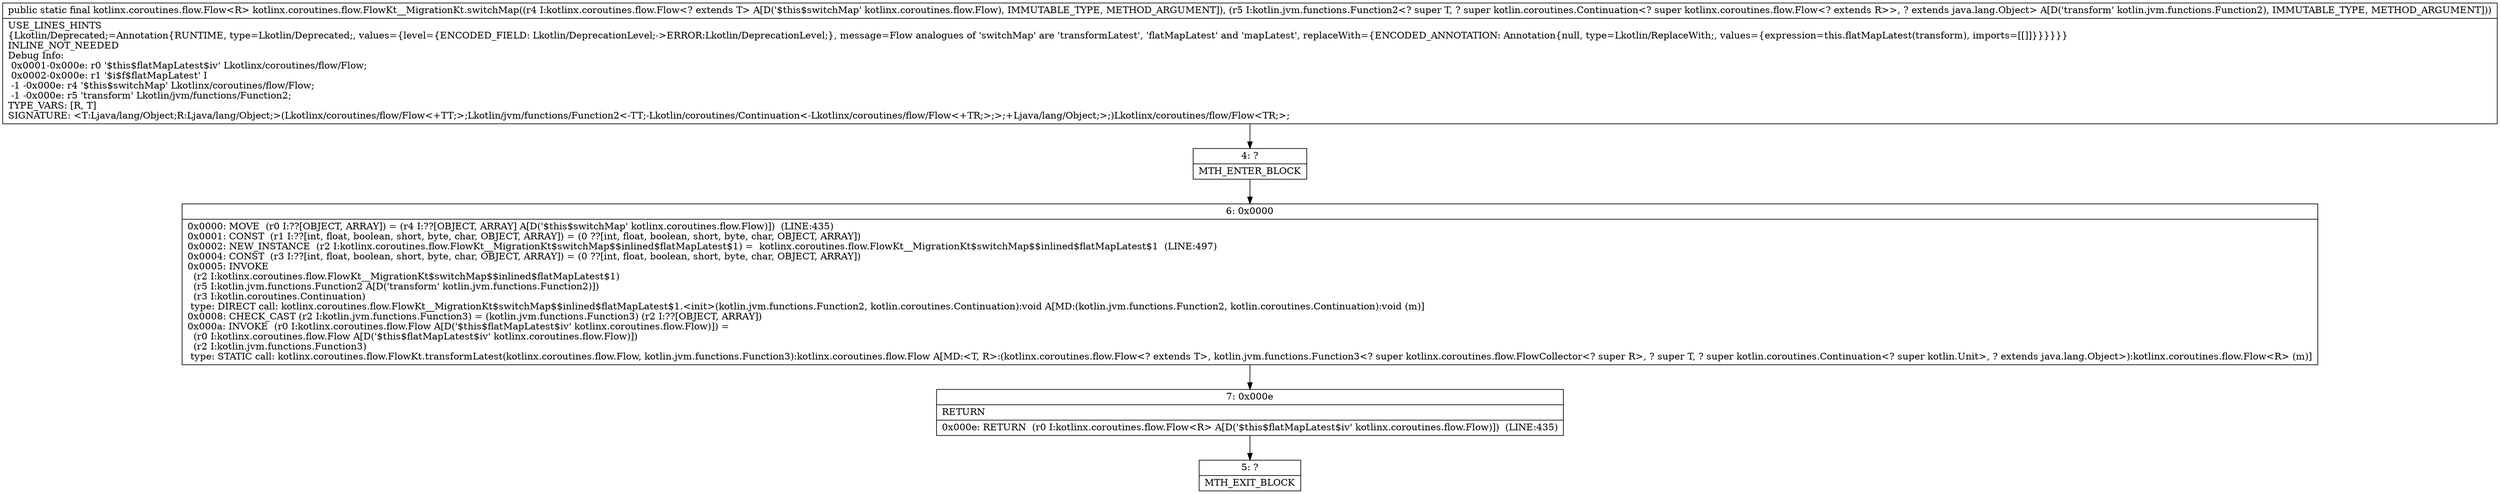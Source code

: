 digraph "CFG forkotlinx.coroutines.flow.FlowKt__MigrationKt.switchMap(Lkotlinx\/coroutines\/flow\/Flow;Lkotlin\/jvm\/functions\/Function2;)Lkotlinx\/coroutines\/flow\/Flow;" {
Node_4 [shape=record,label="{4\:\ ?|MTH_ENTER_BLOCK\l}"];
Node_6 [shape=record,label="{6\:\ 0x0000|0x0000: MOVE  (r0 I:??[OBJECT, ARRAY]) = (r4 I:??[OBJECT, ARRAY] A[D('$this$switchMap' kotlinx.coroutines.flow.Flow)])  (LINE:435)\l0x0001: CONST  (r1 I:??[int, float, boolean, short, byte, char, OBJECT, ARRAY]) = (0 ??[int, float, boolean, short, byte, char, OBJECT, ARRAY]) \l0x0002: NEW_INSTANCE  (r2 I:kotlinx.coroutines.flow.FlowKt__MigrationKt$switchMap$$inlined$flatMapLatest$1) =  kotlinx.coroutines.flow.FlowKt__MigrationKt$switchMap$$inlined$flatMapLatest$1  (LINE:497)\l0x0004: CONST  (r3 I:??[int, float, boolean, short, byte, char, OBJECT, ARRAY]) = (0 ??[int, float, boolean, short, byte, char, OBJECT, ARRAY]) \l0x0005: INVOKE  \l  (r2 I:kotlinx.coroutines.flow.FlowKt__MigrationKt$switchMap$$inlined$flatMapLatest$1)\l  (r5 I:kotlin.jvm.functions.Function2 A[D('transform' kotlin.jvm.functions.Function2)])\l  (r3 I:kotlin.coroutines.Continuation)\l type: DIRECT call: kotlinx.coroutines.flow.FlowKt__MigrationKt$switchMap$$inlined$flatMapLatest$1.\<init\>(kotlin.jvm.functions.Function2, kotlin.coroutines.Continuation):void A[MD:(kotlin.jvm.functions.Function2, kotlin.coroutines.Continuation):void (m)]\l0x0008: CHECK_CAST (r2 I:kotlin.jvm.functions.Function3) = (kotlin.jvm.functions.Function3) (r2 I:??[OBJECT, ARRAY]) \l0x000a: INVOKE  (r0 I:kotlinx.coroutines.flow.Flow A[D('$this$flatMapLatest$iv' kotlinx.coroutines.flow.Flow)]) = \l  (r0 I:kotlinx.coroutines.flow.Flow A[D('$this$flatMapLatest$iv' kotlinx.coroutines.flow.Flow)])\l  (r2 I:kotlin.jvm.functions.Function3)\l type: STATIC call: kotlinx.coroutines.flow.FlowKt.transformLatest(kotlinx.coroutines.flow.Flow, kotlin.jvm.functions.Function3):kotlinx.coroutines.flow.Flow A[MD:\<T, R\>:(kotlinx.coroutines.flow.Flow\<? extends T\>, kotlin.jvm.functions.Function3\<? super kotlinx.coroutines.flow.FlowCollector\<? super R\>, ? super T, ? super kotlin.coroutines.Continuation\<? super kotlin.Unit\>, ? extends java.lang.Object\>):kotlinx.coroutines.flow.Flow\<R\> (m)]\l}"];
Node_7 [shape=record,label="{7\:\ 0x000e|RETURN\l|0x000e: RETURN  (r0 I:kotlinx.coroutines.flow.Flow\<R\> A[D('$this$flatMapLatest$iv' kotlinx.coroutines.flow.Flow)])  (LINE:435)\l}"];
Node_5 [shape=record,label="{5\:\ ?|MTH_EXIT_BLOCK\l}"];
MethodNode[shape=record,label="{public static final kotlinx.coroutines.flow.Flow\<R\> kotlinx.coroutines.flow.FlowKt__MigrationKt.switchMap((r4 I:kotlinx.coroutines.flow.Flow\<? extends T\> A[D('$this$switchMap' kotlinx.coroutines.flow.Flow), IMMUTABLE_TYPE, METHOD_ARGUMENT]), (r5 I:kotlin.jvm.functions.Function2\<? super T, ? super kotlin.coroutines.Continuation\<? super kotlinx.coroutines.flow.Flow\<? extends R\>\>, ? extends java.lang.Object\> A[D('transform' kotlin.jvm.functions.Function2), IMMUTABLE_TYPE, METHOD_ARGUMENT]))  | USE_LINES_HINTS\l\{Lkotlin\/Deprecated;=Annotation\{RUNTIME, type=Lkotlin\/Deprecated;, values=\{level=\{ENCODED_FIELD: Lkotlin\/DeprecationLevel;\-\>ERROR:Lkotlin\/DeprecationLevel;\}, message=Flow analogues of 'switchMap' are 'transformLatest', 'flatMapLatest' and 'mapLatest', replaceWith=\{ENCODED_ANNOTATION: Annotation\{null, type=Lkotlin\/ReplaceWith;, values=\{expression=this.flatMapLatest(transform), imports=[[]]\}\}\}\}\}\}\lINLINE_NOT_NEEDED\lDebug Info:\l  0x0001\-0x000e: r0 '$this$flatMapLatest$iv' Lkotlinx\/coroutines\/flow\/Flow;\l  0x0002\-0x000e: r1 '$i$f$flatMapLatest' I\l  \-1 \-0x000e: r4 '$this$switchMap' Lkotlinx\/coroutines\/flow\/Flow;\l  \-1 \-0x000e: r5 'transform' Lkotlin\/jvm\/functions\/Function2;\lTYPE_VARS: [R, T]\lSIGNATURE: \<T:Ljava\/lang\/Object;R:Ljava\/lang\/Object;\>(Lkotlinx\/coroutines\/flow\/Flow\<+TT;\>;Lkotlin\/jvm\/functions\/Function2\<\-TT;\-Lkotlin\/coroutines\/Continuation\<\-Lkotlinx\/coroutines\/flow\/Flow\<+TR;\>;\>;+Ljava\/lang\/Object;\>;)Lkotlinx\/coroutines\/flow\/Flow\<TR;\>;\l}"];
MethodNode -> Node_4;Node_4 -> Node_6;
Node_6 -> Node_7;
Node_7 -> Node_5;
}

